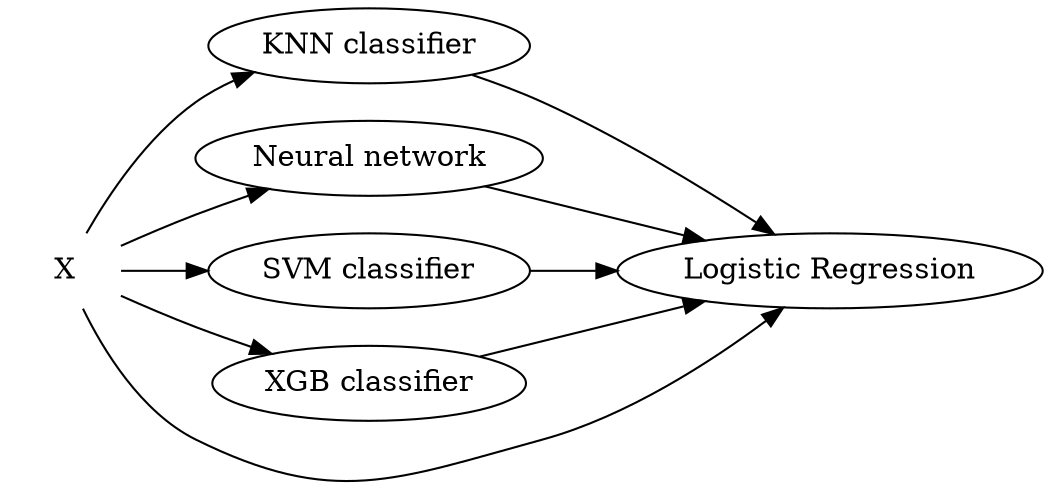 digraph G{
        rankdir=LR;
        "X"[shape="box",color=white];
        
        
        "X"->"KNN classifier";
        "X"->"Neural network";
        "X"->"SVM classifier";
        "X"->"XGB classifier";
        "X"->"Logistic Regression";
        
        
        "KNN classifier"->"Logistic Regression";
        "Neural network"->"Logistic Regression";
        "SVM classifier"->"Logistic Regression";
        "XGB classifier"->"Logistic Regression";
}
